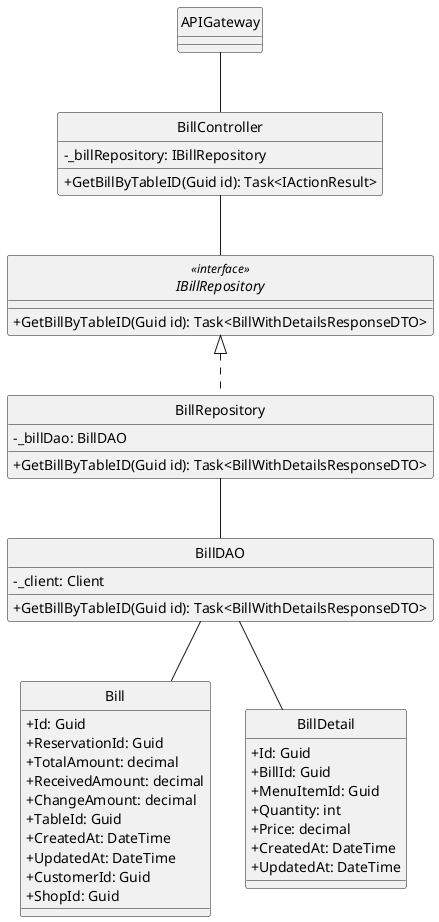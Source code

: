 @startuml
hide circle
skinparam classAttributeIconSize 0

class APIGateway {
}

class BillController {
    - _billRepository: IBillRepository
    + GetBillByTableID(Guid id): Task<IActionResult>
}

interface IBillRepository<<interface>> {
    + GetBillByTableID(Guid id): Task<BillWithDetailsResponseDTO>
}

class BillRepository {
    - _billDao: BillDAO
    + GetBillByTableID(Guid id): Task<BillWithDetailsResponseDTO>
}

class BillDAO {
    - _client: Client
    + GetBillByTableID(Guid id): Task<BillWithDetailsResponseDTO>
}


class Bill {
    + Id: Guid
    + ReservationId: Guid
    + TotalAmount: decimal
    + ReceivedAmount: decimal
    + ChangeAmount: decimal
    + TableId: Guid
    + CreatedAt: DateTime
    + UpdatedAt: DateTime
    + CustomerId: Guid
    + ShopId: Guid
}

class BillDetail {
    + Id: Guid
    + BillId: Guid
    + MenuItemId: Guid
    + Quantity: int
    + Price: decimal
    + CreatedAt: DateTime
    + UpdatedAt: DateTime
}

APIGateway -- BillController
BillController -- IBillRepository
IBillRepository <|.. BillRepository
BillRepository -- BillDAO
BillDAO -- Bill
BillDAO -- BillDetail

@enduml
